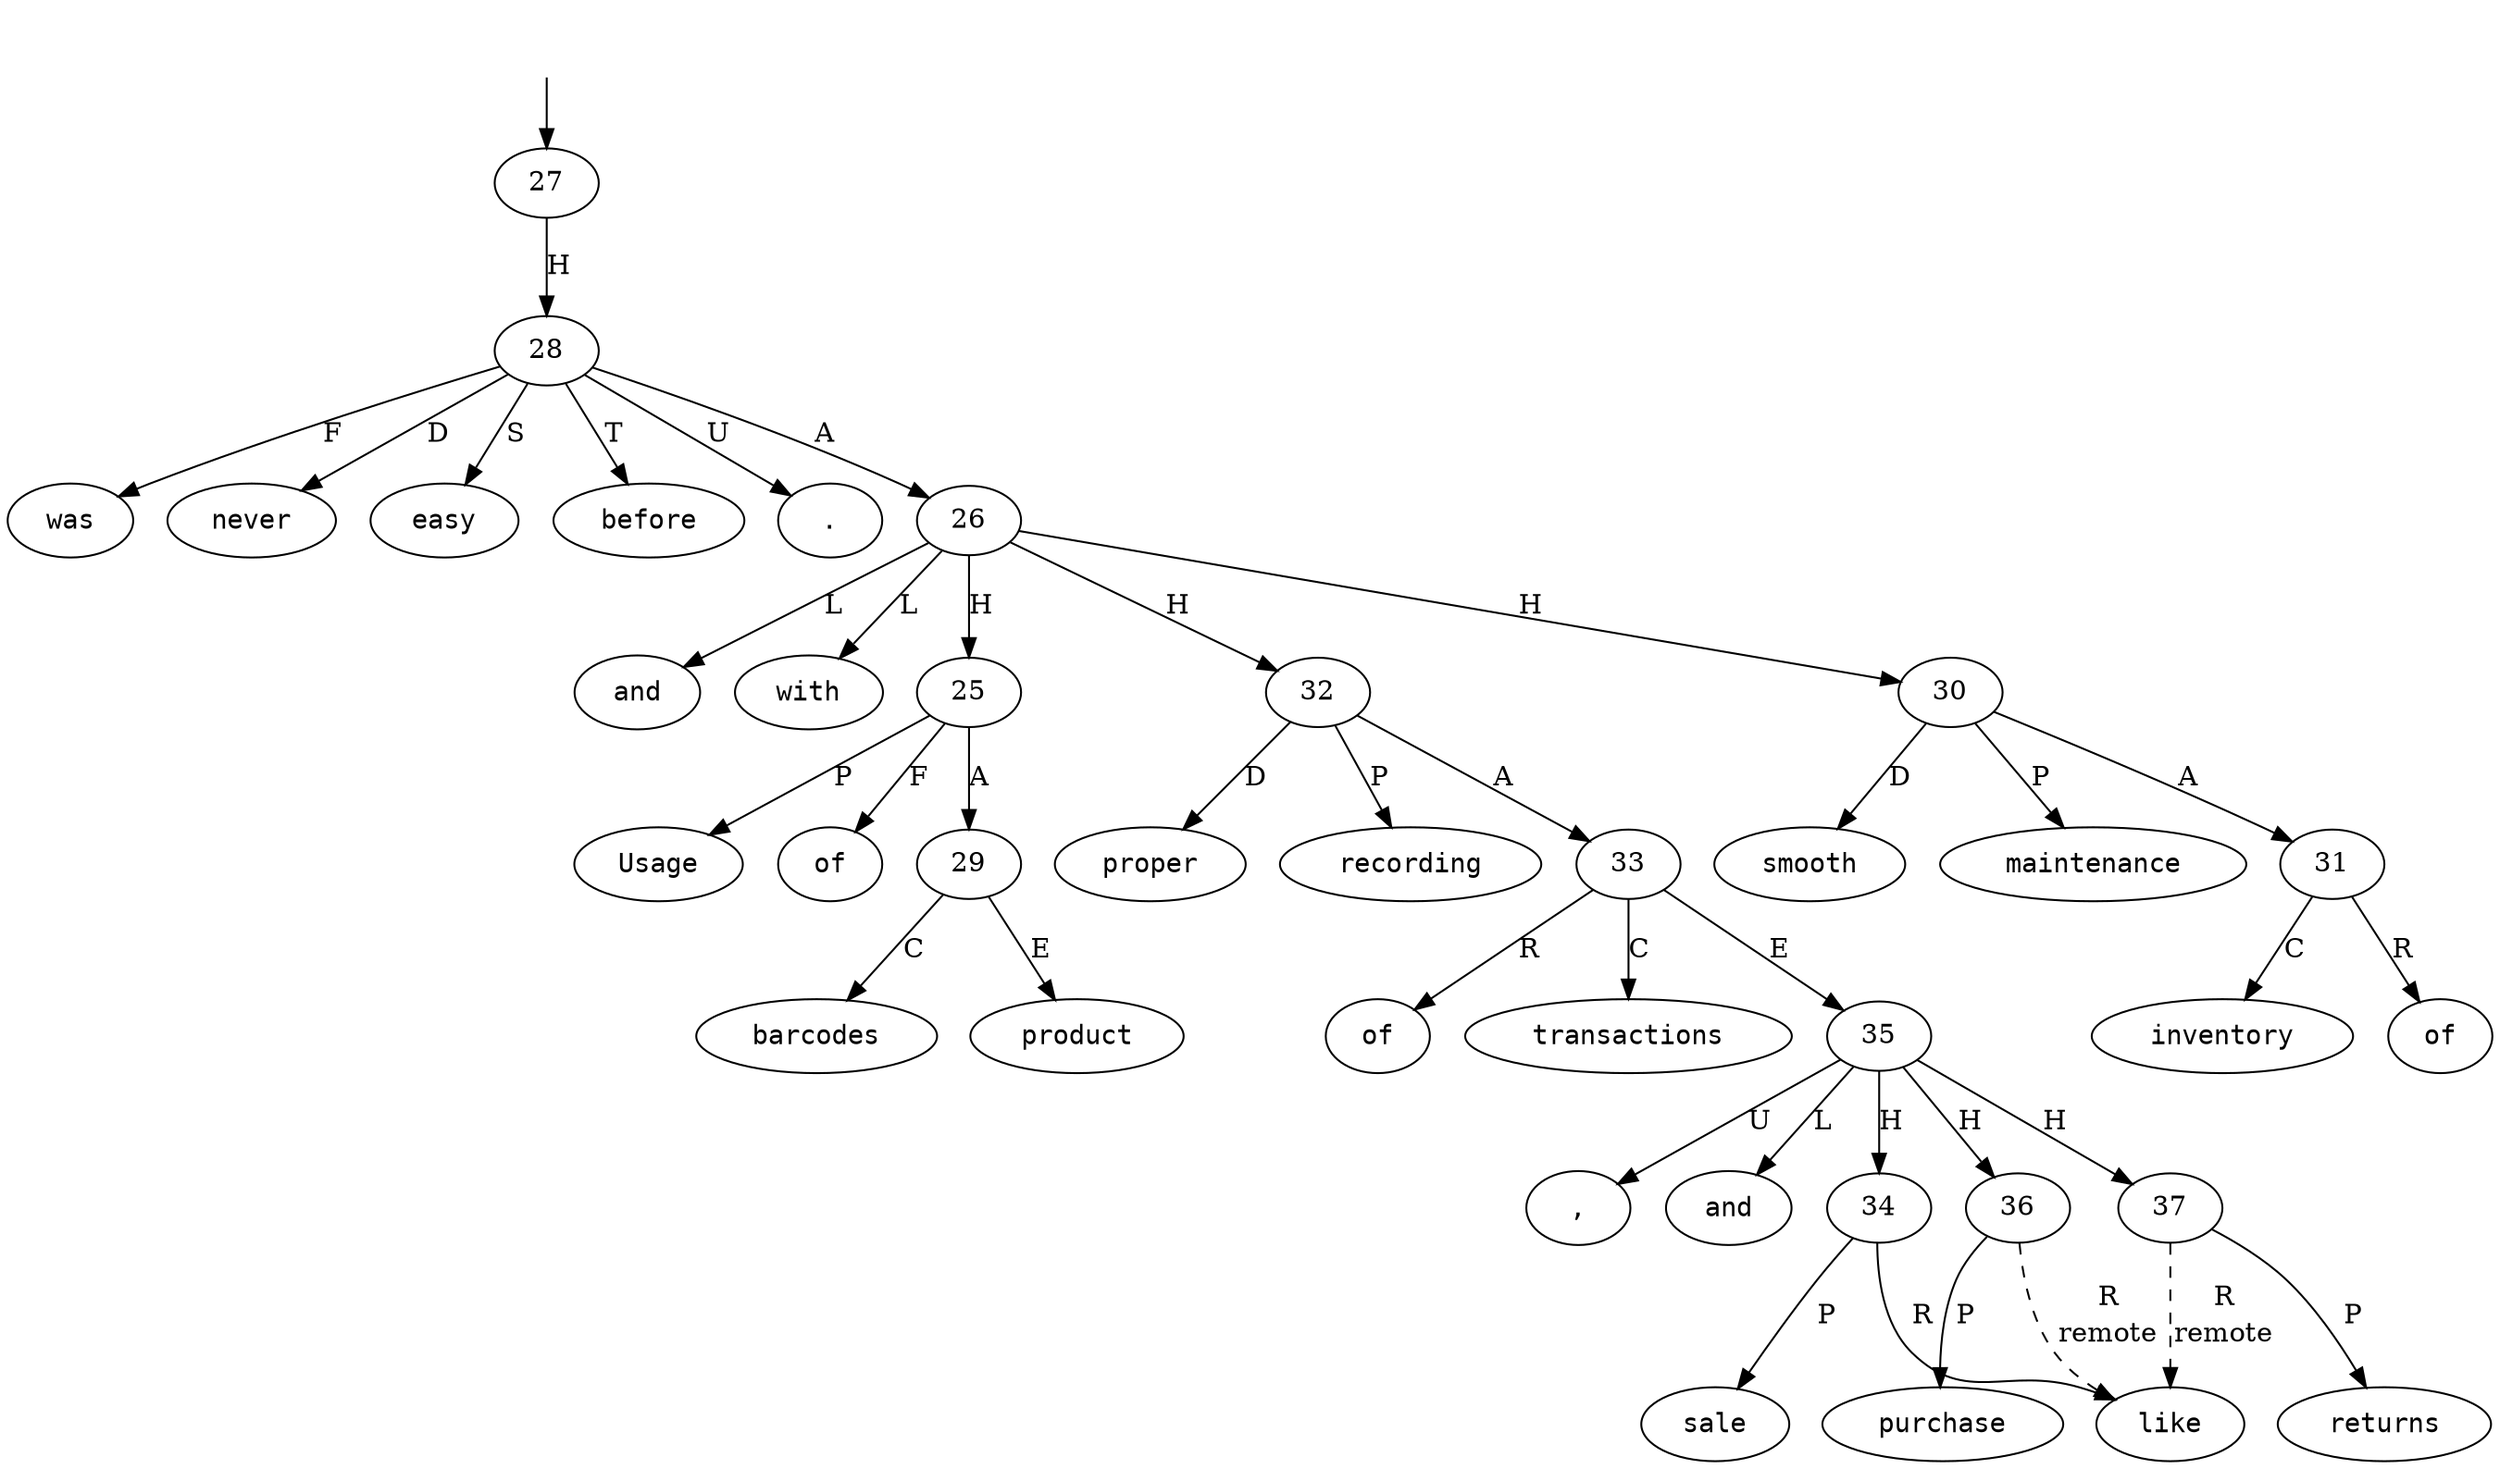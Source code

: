 digraph "275919-0008" {
  top [ style=invis ];
  top -> 27;
  0 [ shape=oval, label=<<table align="center" border="0" cellspacing="0"><tr><td colspan="2"><font face="Courier">Usage</font></td></tr></table>> ];
  1 [ shape=oval, label=<<table align="center" border="0" cellspacing="0"><tr><td colspan="2"><font face="Courier">of</font></td></tr></table>> ];
  2 [ shape=oval, label=<<table align="center" border="0" cellspacing="0"><tr><td colspan="2"><font face="Courier">product</font></td></tr></table>> ];
  3 [ shape=oval, label=<<table align="center" border="0" cellspacing="0"><tr><td colspan="2"><font face="Courier">barcodes</font></td></tr></table>> ];
  4 [ shape=oval, label=<<table align="center" border="0" cellspacing="0"><tr><td colspan="2"><font face="Courier">and</font></td></tr></table>> ];
  5 [ shape=oval, label=<<table align="center" border="0" cellspacing="0"><tr><td colspan="2"><font face="Courier">smooth</font></td></tr></table>> ];
  6 [ shape=oval, label=<<table align="center" border="0" cellspacing="0"><tr><td colspan="2"><font face="Courier">maintenance</font></td></tr></table>> ];
  7 [ shape=oval, label=<<table align="center" border="0" cellspacing="0"><tr><td colspan="2"><font face="Courier">of</font></td></tr></table>> ];
  8 [ shape=oval, label=<<table align="center" border="0" cellspacing="0"><tr><td colspan="2"><font face="Courier">inventory</font></td></tr></table>> ];
  9 [ shape=oval, label=<<table align="center" border="0" cellspacing="0"><tr><td colspan="2"><font face="Courier">with</font></td></tr></table>> ];
  10 [ shape=oval, label=<<table align="center" border="0" cellspacing="0"><tr><td colspan="2"><font face="Courier">proper</font></td></tr></table>> ];
  11 [ shape=oval, label=<<table align="center" border="0" cellspacing="0"><tr><td colspan="2"><font face="Courier">recording</font></td></tr></table>> ];
  12 [ shape=oval, label=<<table align="center" border="0" cellspacing="0"><tr><td colspan="2"><font face="Courier">of</font></td></tr></table>> ];
  13 [ shape=oval, label=<<table align="center" border="0" cellspacing="0"><tr><td colspan="2"><font face="Courier">transactions</font></td></tr></table>> ];
  14 [ shape=oval, label=<<table align="center" border="0" cellspacing="0"><tr><td colspan="2"><font face="Courier">like</font></td></tr></table>> ];
  15 [ shape=oval, label=<<table align="center" border="0" cellspacing="0"><tr><td colspan="2"><font face="Courier">sale</font></td></tr></table>> ];
  16 [ shape=oval, label=<<table align="center" border="0" cellspacing="0"><tr><td colspan="2"><font face="Courier">,</font></td></tr></table>> ];
  17 [ shape=oval, label=<<table align="center" border="0" cellspacing="0"><tr><td colspan="2"><font face="Courier">purchase</font></td></tr></table>> ];
  18 [ shape=oval, label=<<table align="center" border="0" cellspacing="0"><tr><td colspan="2"><font face="Courier">and</font></td></tr></table>> ];
  19 [ shape=oval, label=<<table align="center" border="0" cellspacing="0"><tr><td colspan="2"><font face="Courier">returns</font></td></tr></table>> ];
  20 [ shape=oval, label=<<table align="center" border="0" cellspacing="0"><tr><td colspan="2"><font face="Courier">was</font></td></tr></table>> ];
  21 [ shape=oval, label=<<table align="center" border="0" cellspacing="0"><tr><td colspan="2"><font face="Courier">never</font></td></tr></table>> ];
  22 [ shape=oval, label=<<table align="center" border="0" cellspacing="0"><tr><td colspan="2"><font face="Courier">easy</font></td></tr></table>> ];
  23 [ shape=oval, label=<<table align="center" border="0" cellspacing="0"><tr><td colspan="2"><font face="Courier">before</font></td></tr></table>> ];
  24 [ shape=oval, label=<<table align="center" border="0" cellspacing="0"><tr><td colspan="2"><font face="Courier">.</font></td></tr></table>> ];
  25 -> 1 [ label="F" ];
  25 -> 29 [ label="A" ];
  25 -> 0 [ label="P" ];
  26 -> 9 [ label="L" ];
  26 -> 32 [ label="H" ];
  26 -> 4 [ label="L" ];
  26 -> 30 [ label="H" ];
  26 -> 25 [ label="H" ];
  27 -> 28 [ label="H" ];
  28 -> 24 [ label="U" ];
  28 -> 20 [ label="F" ];
  28 -> 22 [ label="S" ];
  28 -> 23 [ label="T" ];
  28 -> 21 [ label="D" ];
  28 -> 26 [ label="A" ];
  29 -> 3 [ label="C" ];
  29 -> 2 [ label="E" ];
  30 -> 6 [ label="P" ];
  30 -> 5 [ label="D" ];
  30 -> 31 [ label="A" ];
  31 -> 7 [ label="R" ];
  31 -> 8 [ label="C" ];
  32 -> 11 [ label="P" ];
  32 -> 33 [ label="A" ];
  32 -> 10 [ label="D" ];
  33 -> 13 [ label="C" ];
  33 -> 12 [ label="R" ];
  33 -> 35 [ label="E" ];
  34 -> 14 [ label="R" ];
  34 -> 15 [ label="P" ];
  35 -> 36 [ label="H" ];
  35 -> 37 [ label="H" ];
  35 -> 18 [ label="L" ];
  35 -> 16 [ label="U" ];
  35 -> 34 [ label="H" ];
  36 -> 17 [ label="P" ];
  36 -> 14 [ label=<<table align="center" border="0" cellspacing="0"><tr><td colspan="1">R</td></tr><tr><td>remote</td></tr></table>>, style=dashed ];
  37 -> 19 [ label="P" ];
  37 -> 14 [ label=<<table align="center" border="0" cellspacing="0"><tr><td colspan="1">R</td></tr><tr><td>remote</td></tr></table>>, style=dashed ];
}


